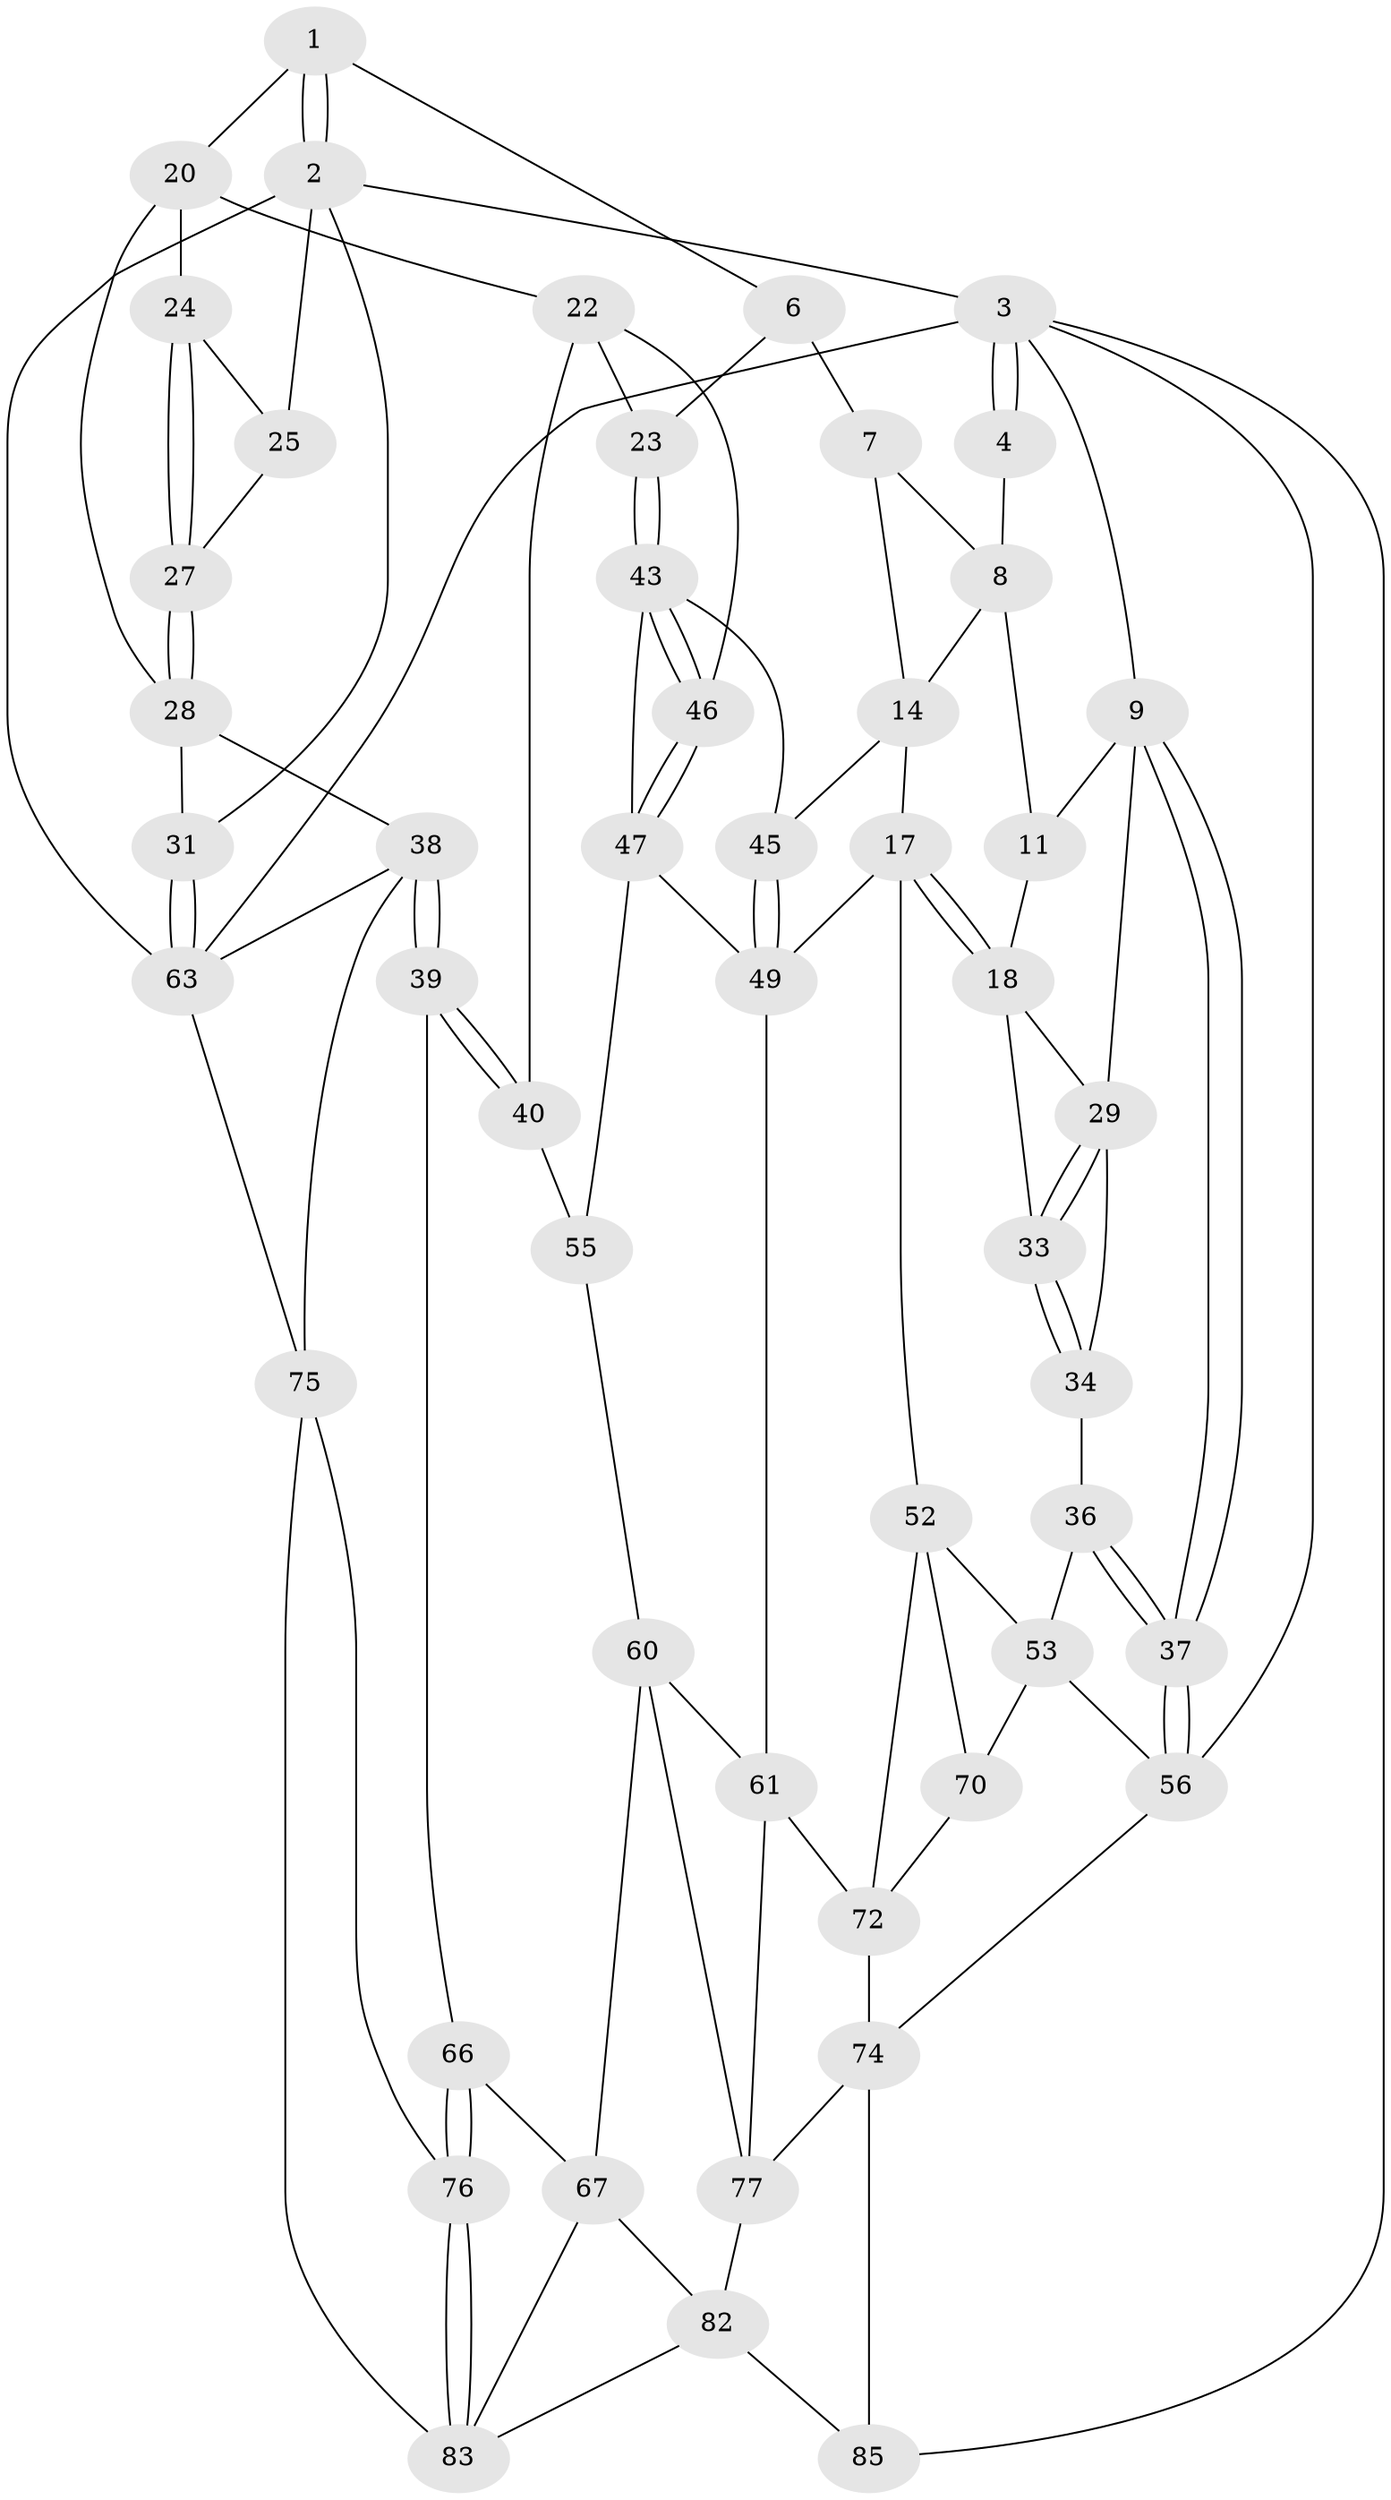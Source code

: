 // Generated by graph-tools (version 1.1) at 2025/52/02/27/25 19:52:38]
// undirected, 51 vertices, 111 edges
graph export_dot {
graph [start="1"]
  node [color=gray90,style=filled];
  1 [pos="+0.6581648779051331+0",super="+5"];
  2 [pos="+1+0",super="+26"];
  3 [pos="+0+0",super="+58"];
  4 [pos="+0.33427772804142575+0"];
  6 [pos="+0.5092117617587302+0.11802838924668568",super="+15"];
  7 [pos="+0.41443709666823597+0.1305508942082096",super="+13"];
  8 [pos="+0.287090023608737+0.06511213022101658",super="+12"];
  9 [pos="+0+0.024072139996272987",super="+10"];
  11 [pos="+0.1739774952419+0.132002005370508"];
  14 [pos="+0.35373976118729583+0.307148456195991",super="+16"];
  17 [pos="+0.30779858693597084+0.33740639750867657",super="+50"];
  18 [pos="+0.23776499681054544+0.3357659289753931",super="+19"];
  20 [pos="+0.6710222800677181+0.005116610463864455",super="+21"];
  22 [pos="+0.6285678279795965+0.32223254714564376",super="+42"];
  23 [pos="+0.5155990378976129+0.31406635287116413"];
  24 [pos="+0.7400145319046633+0.04434660983364328"];
  25 [pos="+0.9619965287406322+0.16601387902386402"];
  27 [pos="+0.8874209037266035+0.2225027913992388"];
  28 [pos="+0.8051780046292649+0.2905259899410344",super="+32"];
  29 [pos="+0.10057979762427458+0.2682279240002856",super="+30"];
  31 [pos="+1+0.34583171753158937"];
  33 [pos="+0.22949628487130638+0.3399297806639925"];
  34 [pos="+0.18132556705112815+0.3882321403426356",super="+35"];
  36 [pos="+0.10694082715770684+0.4330893483147079",super="+54"];
  37 [pos="+0+0.3884278165036251"];
  38 [pos="+0.7939461413295206+0.5726296192881888",super="+64"];
  39 [pos="+0.7926342367529318+0.5724833594189632"];
  40 [pos="+0.706403505884605+0.5091139184210154",super="+41"];
  43 [pos="+0.49123029248217165+0.4299320569620624",super="+44"];
  45 [pos="+0.43064354694784235+0.429624719050456"];
  46 [pos="+0.5201266626866564+0.4768530855264277"];
  47 [pos="+0.5207783786210399+0.49026738019150756",super="+48"];
  49 [pos="+0.40253696478565576+0.5991282086005657",super="+51"];
  52 [pos="+0.29219410065096013+0.5547601545020983",super="+69"];
  53 [pos="+0.12798995249709583+0.4933194988983806",super="+62"];
  55 [pos="+0.6006359726888184+0.4940763138489127",super="+59"];
  56 [pos="+0+0.637615478365628",super="+57"];
  60 [pos="+0.45663871489691793+0.6660976375192231",super="+68"];
  61 [pos="+0.4398853424204968+0.6512668996595353",super="+71"];
  63 [pos="+1+0.6471981885514614",super="+65"];
  66 [pos="+0.6728102652510336+0.6480452758828693"];
  67 [pos="+0.4974237069923495+0.7112891852748908",super="+81"];
  70 [pos="+0.1258581610582379+0.6016743049028269"];
  72 [pos="+0.1938668984054204+0.7143539196899148",super="+73"];
  74 [pos="+0+0.8664542233967761",super="+78"];
  75 [pos="+0.8535697076205678+0.73121058953153",super="+80"];
  76 [pos="+0.7086329727268575+0.8685718550602599"];
  77 [pos="+0.22216968048860164+0.7760872788395198",super="+79"];
  82 [pos="+0.29394311292197794+0.8926656454770533",super="+84"];
  83 [pos="+0.5988768412115103+1",super="+86"];
  85 [pos="+0+1"];
  1 -- 2;
  1 -- 2;
  1 -- 20;
  1 -- 6;
  2 -- 3;
  2 -- 25;
  2 -- 31;
  2 -- 63;
  3 -- 4;
  3 -- 4;
  3 -- 9;
  3 -- 56;
  3 -- 85;
  3 -- 63;
  4 -- 8;
  6 -- 7 [weight=2];
  6 -- 23;
  7 -- 8;
  7 -- 14;
  8 -- 11;
  8 -- 14;
  9 -- 37;
  9 -- 37;
  9 -- 11;
  9 -- 29;
  11 -- 18;
  14 -- 17;
  14 -- 45;
  17 -- 18;
  17 -- 18;
  17 -- 52;
  17 -- 49;
  18 -- 33;
  18 -- 29;
  20 -- 24;
  20 -- 28;
  20 -- 22;
  22 -- 23;
  22 -- 46;
  22 -- 40;
  23 -- 43;
  23 -- 43;
  24 -- 25;
  24 -- 27;
  24 -- 27;
  25 -- 27;
  27 -- 28;
  27 -- 28;
  28 -- 38;
  28 -- 31;
  29 -- 33;
  29 -- 33;
  29 -- 34;
  31 -- 63;
  31 -- 63;
  33 -- 34;
  33 -- 34;
  34 -- 36 [weight=2];
  36 -- 37;
  36 -- 37;
  36 -- 53;
  37 -- 56;
  37 -- 56;
  38 -- 39;
  38 -- 39;
  38 -- 75;
  38 -- 63;
  39 -- 40;
  39 -- 40;
  39 -- 66;
  40 -- 55 [weight=2];
  43 -- 46;
  43 -- 46;
  43 -- 45;
  43 -- 47;
  45 -- 49;
  45 -- 49;
  46 -- 47;
  46 -- 47;
  47 -- 55;
  47 -- 49;
  49 -- 61;
  52 -- 53;
  52 -- 72;
  52 -- 70;
  53 -- 56;
  53 -- 70;
  55 -- 60;
  56 -- 74;
  60 -- 61;
  60 -- 67;
  60 -- 77;
  61 -- 72;
  61 -- 77;
  63 -- 75;
  66 -- 67;
  66 -- 76;
  66 -- 76;
  67 -- 83;
  67 -- 82;
  70 -- 72;
  72 -- 74;
  74 -- 85;
  74 -- 77;
  75 -- 76;
  75 -- 83;
  76 -- 83;
  76 -- 83;
  77 -- 82;
  82 -- 83;
  82 -- 85;
}
